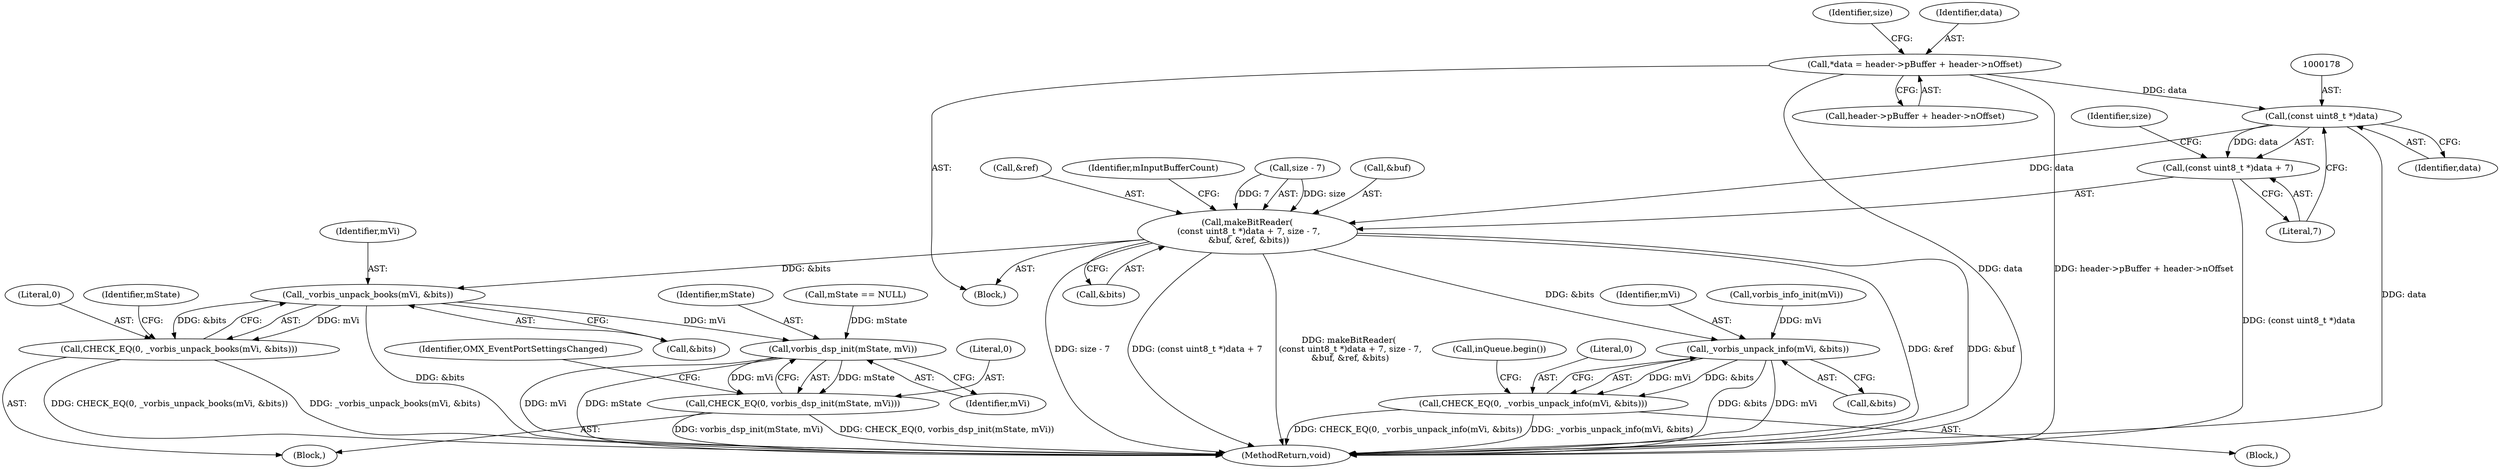 digraph "0_Android_4e32001e4196f39ddd0b86686ae0231c8f5ed944_0@integer" {
"1000140" [label="(Call,*data = header->pBuffer + header->nOffset)"];
"1000177" [label="(Call,(const uint8_t *)data)"];
"1000175" [label="(Call,makeBitReader(\n (const uint8_t *)data + 7, size - 7,\n &buf, &ref, &bits))"];
"1000204" [label="(Call,_vorbis_unpack_info(mVi, &bits))"];
"1000202" [label="(Call,CHECK_EQ(0, _vorbis_unpack_info(mVi, &bits)))"];
"1000212" [label="(Call,_vorbis_unpack_books(mVi, &bits))"];
"1000210" [label="(Call,CHECK_EQ(0, _vorbis_unpack_books(mVi, &bits)))"];
"1000223" [label="(Call,vorbis_dsp_init(mState, mVi))"];
"1000221" [label="(Call,CHECK_EQ(0, vorbis_dsp_init(mState, mVi)))"];
"1000176" [label="(Call,(const uint8_t *)data + 7)"];
"1000206" [label="(Call,&bits)"];
"1000223" [label="(Call,vorbis_dsp_init(mState, mVi))"];
"1000204" [label="(Call,_vorbis_unpack_info(mVi, &bits))"];
"1000151" [label="(Identifier,size)"];
"1000211" [label="(Literal,0)"];
"1000179" [label="(Identifier,data)"];
"1000225" [label="(Identifier,mVi)"];
"1000177" [label="(Call,(const uint8_t *)data)"];
"1000218" [label="(Identifier,mState)"];
"1000180" [label="(Literal,7)"];
"1000140" [label="(Call,*data = header->pBuffer + header->nOffset)"];
"1000221" [label="(Call,CHECK_EQ(0, vorbis_dsp_init(mState, mVi)))"];
"1000202" [label="(Call,CHECK_EQ(0, _vorbis_unpack_info(mVi, &bits)))"];
"1000235" [label="(Call,inQueue.begin())"];
"1000194" [label="(Block,)"];
"1000175" [label="(Call,makeBitReader(\n (const uint8_t *)data + 7, size - 7,\n &buf, &ref, &bits))"];
"1000176" [label="(Call,(const uint8_t *)data + 7)"];
"1000205" [label="(Identifier,mVi)"];
"1000200" [label="(Call,vorbis_info_init(mVi))"];
"1000209" [label="(Block,)"];
"1000214" [label="(Call,&bits)"];
"1000212" [label="(Call,_vorbis_unpack_books(mVi, &bits))"];
"1000188" [label="(Call,&bits)"];
"1000227" [label="(Identifier,OMX_EventPortSettingsChanged)"];
"1000181" [label="(Call,size - 7)"];
"1000630" [label="(MethodReturn,void)"];
"1000210" [label="(Call,CHECK_EQ(0, _vorbis_unpack_books(mVi, &bits)))"];
"1000184" [label="(Call,&buf)"];
"1000142" [label="(Call,header->pBuffer + header->nOffset)"];
"1000127" [label="(Block,)"];
"1000213" [label="(Identifier,mVi)"];
"1000224" [label="(Identifier,mState)"];
"1000217" [label="(Call,mState == NULL)"];
"1000182" [label="(Identifier,size)"];
"1000203" [label="(Literal,0)"];
"1000141" [label="(Identifier,data)"];
"1000186" [label="(Call,&ref)"];
"1000192" [label="(Identifier,mInputBufferCount)"];
"1000222" [label="(Literal,0)"];
"1000140" -> "1000127"  [label="AST: "];
"1000140" -> "1000142"  [label="CFG: "];
"1000141" -> "1000140"  [label="AST: "];
"1000142" -> "1000140"  [label="AST: "];
"1000151" -> "1000140"  [label="CFG: "];
"1000140" -> "1000630"  [label="DDG: header->pBuffer + header->nOffset"];
"1000140" -> "1000630"  [label="DDG: data"];
"1000140" -> "1000177"  [label="DDG: data"];
"1000177" -> "1000176"  [label="AST: "];
"1000177" -> "1000179"  [label="CFG: "];
"1000178" -> "1000177"  [label="AST: "];
"1000179" -> "1000177"  [label="AST: "];
"1000180" -> "1000177"  [label="CFG: "];
"1000177" -> "1000630"  [label="DDG: data"];
"1000177" -> "1000175"  [label="DDG: data"];
"1000177" -> "1000176"  [label="DDG: data"];
"1000175" -> "1000127"  [label="AST: "];
"1000175" -> "1000188"  [label="CFG: "];
"1000176" -> "1000175"  [label="AST: "];
"1000181" -> "1000175"  [label="AST: "];
"1000184" -> "1000175"  [label="AST: "];
"1000186" -> "1000175"  [label="AST: "];
"1000188" -> "1000175"  [label="AST: "];
"1000192" -> "1000175"  [label="CFG: "];
"1000175" -> "1000630"  [label="DDG: &ref"];
"1000175" -> "1000630"  [label="DDG: &buf"];
"1000175" -> "1000630"  [label="DDG: size - 7"];
"1000175" -> "1000630"  [label="DDG: (const uint8_t *)data + 7"];
"1000175" -> "1000630"  [label="DDG: makeBitReader(\n (const uint8_t *)data + 7, size - 7,\n &buf, &ref, &bits)"];
"1000181" -> "1000175"  [label="DDG: size"];
"1000181" -> "1000175"  [label="DDG: 7"];
"1000175" -> "1000204"  [label="DDG: &bits"];
"1000175" -> "1000212"  [label="DDG: &bits"];
"1000204" -> "1000202"  [label="AST: "];
"1000204" -> "1000206"  [label="CFG: "];
"1000205" -> "1000204"  [label="AST: "];
"1000206" -> "1000204"  [label="AST: "];
"1000202" -> "1000204"  [label="CFG: "];
"1000204" -> "1000630"  [label="DDG: &bits"];
"1000204" -> "1000630"  [label="DDG: mVi"];
"1000204" -> "1000202"  [label="DDG: mVi"];
"1000204" -> "1000202"  [label="DDG: &bits"];
"1000200" -> "1000204"  [label="DDG: mVi"];
"1000202" -> "1000194"  [label="AST: "];
"1000203" -> "1000202"  [label="AST: "];
"1000235" -> "1000202"  [label="CFG: "];
"1000202" -> "1000630"  [label="DDG: _vorbis_unpack_info(mVi, &bits)"];
"1000202" -> "1000630"  [label="DDG: CHECK_EQ(0, _vorbis_unpack_info(mVi, &bits))"];
"1000212" -> "1000210"  [label="AST: "];
"1000212" -> "1000214"  [label="CFG: "];
"1000213" -> "1000212"  [label="AST: "];
"1000214" -> "1000212"  [label="AST: "];
"1000210" -> "1000212"  [label="CFG: "];
"1000212" -> "1000630"  [label="DDG: &bits"];
"1000212" -> "1000210"  [label="DDG: mVi"];
"1000212" -> "1000210"  [label="DDG: &bits"];
"1000212" -> "1000223"  [label="DDG: mVi"];
"1000210" -> "1000209"  [label="AST: "];
"1000211" -> "1000210"  [label="AST: "];
"1000218" -> "1000210"  [label="CFG: "];
"1000210" -> "1000630"  [label="DDG: CHECK_EQ(0, _vorbis_unpack_books(mVi, &bits))"];
"1000210" -> "1000630"  [label="DDG: _vorbis_unpack_books(mVi, &bits)"];
"1000223" -> "1000221"  [label="AST: "];
"1000223" -> "1000225"  [label="CFG: "];
"1000224" -> "1000223"  [label="AST: "];
"1000225" -> "1000223"  [label="AST: "];
"1000221" -> "1000223"  [label="CFG: "];
"1000223" -> "1000630"  [label="DDG: mVi"];
"1000223" -> "1000630"  [label="DDG: mState"];
"1000223" -> "1000221"  [label="DDG: mState"];
"1000223" -> "1000221"  [label="DDG: mVi"];
"1000217" -> "1000223"  [label="DDG: mState"];
"1000221" -> "1000209"  [label="AST: "];
"1000222" -> "1000221"  [label="AST: "];
"1000227" -> "1000221"  [label="CFG: "];
"1000221" -> "1000630"  [label="DDG: CHECK_EQ(0, vorbis_dsp_init(mState, mVi))"];
"1000221" -> "1000630"  [label="DDG: vorbis_dsp_init(mState, mVi)"];
"1000176" -> "1000180"  [label="CFG: "];
"1000180" -> "1000176"  [label="AST: "];
"1000182" -> "1000176"  [label="CFG: "];
"1000176" -> "1000630"  [label="DDG: (const uint8_t *)data"];
}
